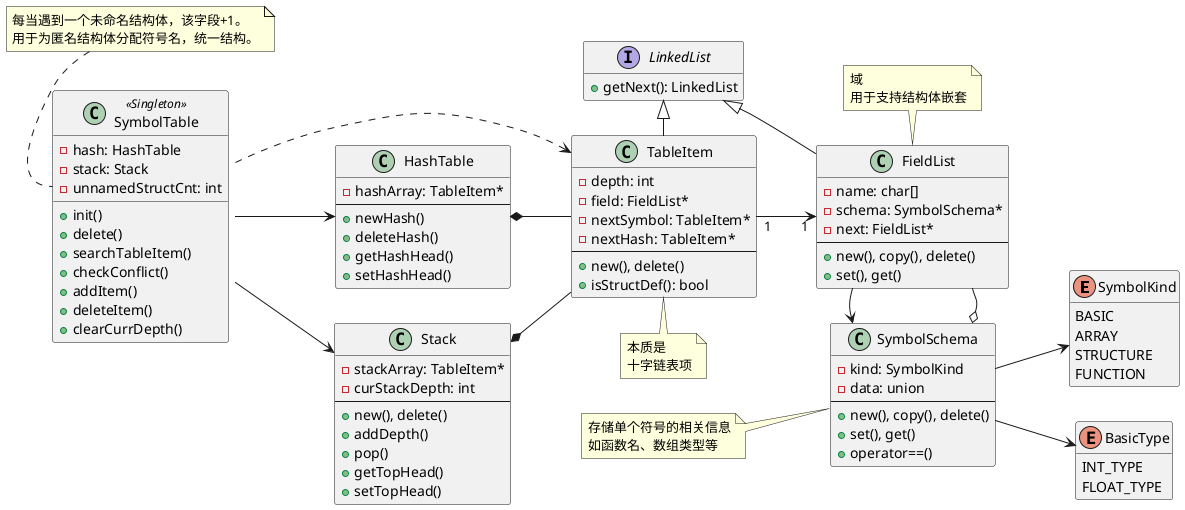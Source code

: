 @startuml 语义分析相关类的类图
left to right direction
hide empty members

enum SymbolKind {
    BASIC
    ARRAY
    STRUCTURE
    FUNCTION
}

enum BasicType {
    INT_TYPE
    FLOAT_TYPE
}

interface LinkedList {
    +getNext(): LinkedList
}

class SymbolSchema {
    -kind: SymbolKind
    -data: union
    --
    +new(), copy(), delete()
    +set(), get()
    +operator==()
}
note left of SymbolSchema
    存储单个符号的相关信息
    如函数名、数组类型等
end note

class FieldList {
    -name: char[]
    -schema: SymbolSchema*
    -next: FieldList*
    --
    +new(), copy(), delete()
    +set(), get()
}
note top of FieldList
    域
    用于支持结构体嵌套
end note

class TableItem {
    -depth: int
    -field: FieldList*
    -nextSymbol: TableItem*
    -nextHash: TableItem*
    --
    +new(), delete()
    +isStructDef(): bool
}
note bottom of TableItem
    本质是
    十字链表项
end note

class HashTable
{
    -hashArray: TableItem*
    --
    +newHash()
    +deleteHash()
    +getHashHead()
    +setHashHead()
}

class Stack {
    -stackArray: TableItem*
    -curStackDepth: int
    --
    +new(), delete()
    +addDepth()
    +pop()
    +getTopHead()
    +setTopHead()
}

class SymbolTable << Singleton >> {
    -hash: HashTable
    -stack: Stack
    -unnamedStructCnt: int
    +init()
    +delete()
    +searchTableItem()
    +checkConflict()
    +addItem()
    +deleteItem()
    +clearCurrDepth()
}
note as NoteST1
    每当遇到一个未命名结构体，该字段+1。
    用于为匿名结构体分配符号名，统一结构。
end note

NoteST1 . SymbolTable::unnamedStructCnt

LinkedList <|- FieldList
LinkedList <|- TableItem

SymbolSchema --> SymbolKind
SymbolSchema --> BasicType

FieldList -o SymbolSchema
FieldList -> SymbolSchema

TableItem "1" --> "1" FieldList

HashTable *-- TableItem

Stack *-- TableItem

SymbolTable --> HashTable
SymbolTable --> Stack
SymbolTable ..> TableItem

@enduml
